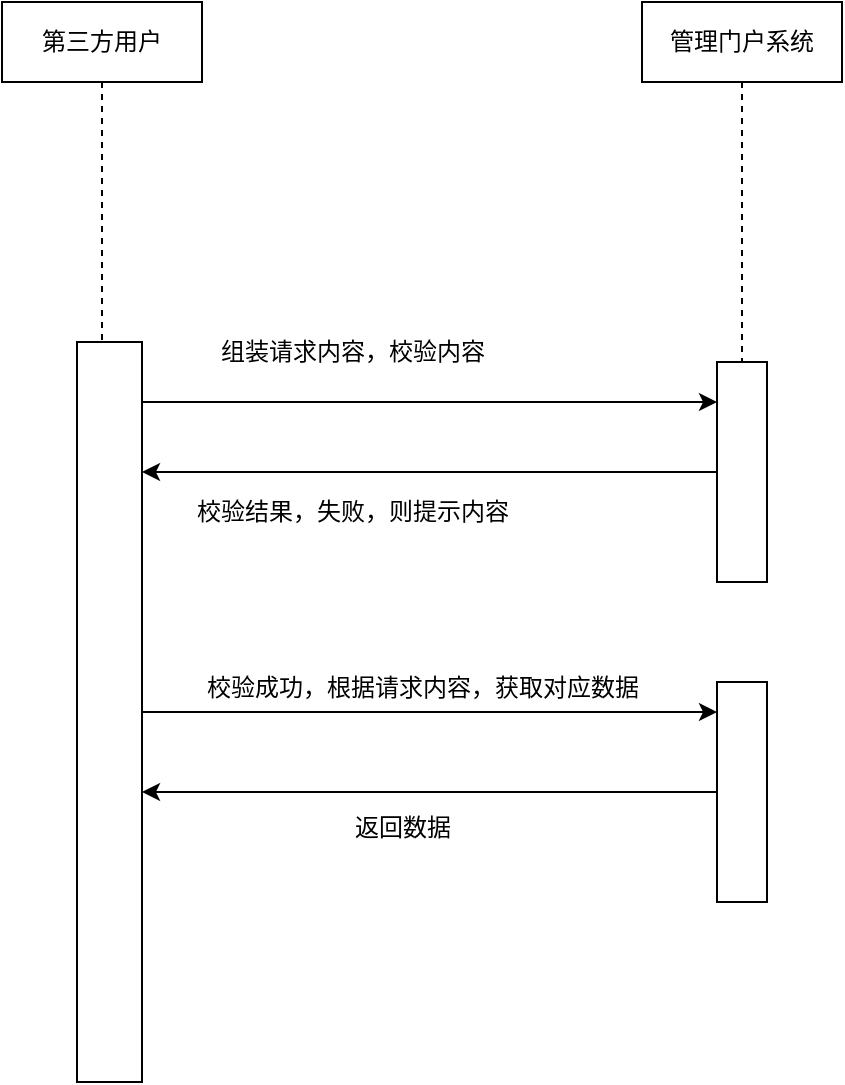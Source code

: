 <mxfile version="24.7.7">
  <diagram name="第 1 页" id="6DhbDKLqmeK2wGqL47ot">
    <mxGraphModel dx="1434" dy="737" grid="1" gridSize="10" guides="1" tooltips="1" connect="1" arrows="1" fold="1" page="1" pageScale="1" pageWidth="827" pageHeight="1169" math="0" shadow="0">
      <root>
        <mxCell id="0" />
        <mxCell id="1" parent="0" />
        <mxCell id="n2S7OGu0tm8z6MfjN-hS-2" value="第三方用户" style="shape=umlLifeline;perimeter=lifelinePerimeter;whiteSpace=wrap;html=1;container=1;dropTarget=0;collapsible=0;recursiveResize=0;outlineConnect=0;portConstraint=eastwest;newEdgeStyle={&quot;curved&quot;:0,&quot;rounded&quot;:0};" vertex="1" parent="1">
          <mxGeometry x="150" y="110" width="100" height="180" as="geometry" />
        </mxCell>
        <mxCell id="n2S7OGu0tm8z6MfjN-hS-14" style="edgeStyle=orthogonalEdgeStyle;rounded=0;orthogonalLoop=1;jettySize=auto;html=1;curved=0;" edge="1" parent="1" source="n2S7OGu0tm8z6MfjN-hS-3" target="n2S7OGu0tm8z6MfjN-hS-10">
          <mxGeometry relative="1" as="geometry">
            <Array as="points">
              <mxPoint x="430" y="465" />
              <mxPoint x="430" y="465" />
            </Array>
          </mxGeometry>
        </mxCell>
        <mxCell id="n2S7OGu0tm8z6MfjN-hS-3" value="" style="html=1;points=[[0,0,0,0,5],[0,1,0,0,-5],[1,0,0,0,5],[1,1,0,0,-5]];perimeter=orthogonalPerimeter;outlineConnect=0;targetShapes=umlLifeline;portConstraint=eastwest;newEdgeStyle={&quot;curved&quot;:0,&quot;rounded&quot;:0};" vertex="1" parent="1">
          <mxGeometry x="187.5" y="280" width="32.5" height="370" as="geometry" />
        </mxCell>
        <mxCell id="n2S7OGu0tm8z6MfjN-hS-4" value="管理门户系统" style="shape=umlLifeline;perimeter=lifelinePerimeter;whiteSpace=wrap;html=1;container=1;dropTarget=0;collapsible=0;recursiveResize=0;outlineConnect=0;portConstraint=eastwest;newEdgeStyle={&quot;curved&quot;:0,&quot;rounded&quot;:0};" vertex="1" parent="1">
          <mxGeometry x="470" y="110" width="100" height="180" as="geometry" />
        </mxCell>
        <mxCell id="n2S7OGu0tm8z6MfjN-hS-8" style="edgeStyle=orthogonalEdgeStyle;rounded=0;orthogonalLoop=1;jettySize=auto;html=1;curved=0;" edge="1" parent="1" source="n2S7OGu0tm8z6MfjN-hS-5" target="n2S7OGu0tm8z6MfjN-hS-3">
          <mxGeometry relative="1" as="geometry">
            <Array as="points">
              <mxPoint x="280" y="345" />
              <mxPoint x="280" y="345" />
            </Array>
          </mxGeometry>
        </mxCell>
        <mxCell id="n2S7OGu0tm8z6MfjN-hS-5" value="" style="html=1;points=[[0,0,0,0,5],[0,1,0,0,-5],[1,0,0,0,5],[1,1,0,0,-5]];perimeter=orthogonalPerimeter;outlineConnect=0;targetShapes=umlLifeline;portConstraint=eastwest;newEdgeStyle={&quot;curved&quot;:0,&quot;rounded&quot;:0};" vertex="1" parent="1">
          <mxGeometry x="507.5" y="290" width="25" height="110" as="geometry" />
        </mxCell>
        <mxCell id="n2S7OGu0tm8z6MfjN-hS-6" value="" style="edgeStyle=none;orthogonalLoop=1;jettySize=auto;html=1;rounded=0;" edge="1" parent="1" source="n2S7OGu0tm8z6MfjN-hS-3" target="n2S7OGu0tm8z6MfjN-hS-5">
          <mxGeometry width="100" relative="1" as="geometry">
            <mxPoint x="250" y="310" as="sourcePoint" />
            <mxPoint x="500" y="310" as="targetPoint" />
            <Array as="points">
              <mxPoint x="250" y="310" />
            </Array>
          </mxGeometry>
        </mxCell>
        <mxCell id="n2S7OGu0tm8z6MfjN-hS-7" value="组装请求内容，校验内容" style="text;html=1;align=center;verticalAlign=middle;resizable=0;points=[];autosize=1;strokeColor=none;fillColor=none;" vertex="1" parent="1">
          <mxGeometry x="245" y="270" width="160" height="30" as="geometry" />
        </mxCell>
        <mxCell id="n2S7OGu0tm8z6MfjN-hS-9" value="校验结果，失败，则提示内容" style="text;html=1;align=center;verticalAlign=middle;resizable=0;points=[];autosize=1;strokeColor=none;fillColor=none;" vertex="1" parent="1">
          <mxGeometry x="235" y="350" width="180" height="30" as="geometry" />
        </mxCell>
        <mxCell id="n2S7OGu0tm8z6MfjN-hS-11" style="edgeStyle=orthogonalEdgeStyle;rounded=0;orthogonalLoop=1;jettySize=auto;html=1;curved=0;" edge="1" parent="1" source="n2S7OGu0tm8z6MfjN-hS-10" target="n2S7OGu0tm8z6MfjN-hS-3">
          <mxGeometry relative="1" as="geometry">
            <Array as="points">
              <mxPoint x="290" y="505" />
              <mxPoint x="290" y="505" />
            </Array>
          </mxGeometry>
        </mxCell>
        <mxCell id="n2S7OGu0tm8z6MfjN-hS-10" value="" style="html=1;points=[[0,0,0,0,5],[0,1,0,0,-5],[1,0,0,0,5],[1,1,0,0,-5]];perimeter=orthogonalPerimeter;outlineConnect=0;targetShapes=umlLifeline;portConstraint=eastwest;newEdgeStyle={&quot;curved&quot;:0,&quot;rounded&quot;:0};" vertex="1" parent="1">
          <mxGeometry x="507.5" y="450" width="25" height="110" as="geometry" />
        </mxCell>
        <mxCell id="n2S7OGu0tm8z6MfjN-hS-15" value="校验成功，根据请求内容，获取对应数据" style="text;html=1;align=center;verticalAlign=middle;resizable=0;points=[];autosize=1;strokeColor=none;fillColor=none;" vertex="1" parent="1">
          <mxGeometry x="240" y="438" width="240" height="30" as="geometry" />
        </mxCell>
        <mxCell id="n2S7OGu0tm8z6MfjN-hS-16" value="返回数据" style="text;html=1;align=center;verticalAlign=middle;resizable=0;points=[];autosize=1;strokeColor=none;fillColor=none;" vertex="1" parent="1">
          <mxGeometry x="315" y="508" width="70" height="30" as="geometry" />
        </mxCell>
      </root>
    </mxGraphModel>
  </diagram>
</mxfile>

